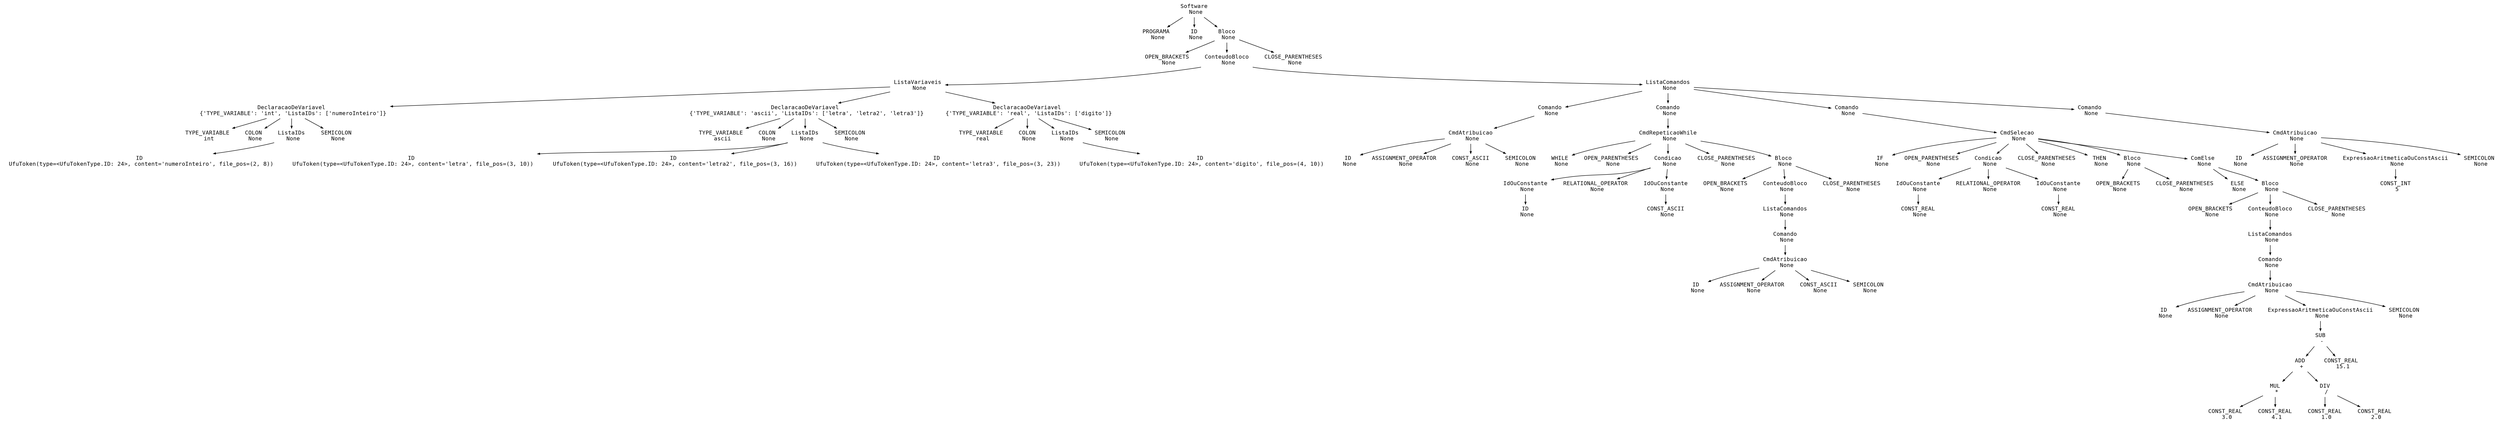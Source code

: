 digraph astgraph {
  node [shape=none, fontsize=12, fontname="Courier", height=.1];
  ranksep=.3;
  edge [arrowsize=.5]
node140164695233824 [label="Software
 None"]
node140164695233440 [label="PROGRAMA
 None"]
  node140164695233824 -> node140164695233440
node140164695233584 [label="ID
 None"]
  node140164695233824 -> node140164695233584
node140164699028688 [label="Bloco
 None"]
  node140164695233824 -> node140164699028688
node140164695233488 [label="OPEN_BRACKETS
 None"]
  node140164699028688 -> node140164695233488
node140164695602992 [label="ConteudoBloco
 None"]
  node140164699028688 -> node140164695602992
node140164695233728 [label="CLOSE_PARENTHESES
 None"]
  node140164699028688 -> node140164695233728
node140164695684144 [label="ListaVariaveis
 None"]
  node140164695602992 -> node140164695684144
node140164695251072 [label="ListaComandos
 None"]
  node140164695602992 -> node140164695251072
node140164695602800 [label="DeclaracaoDeVariavel
 {'TYPE_VARIABLE': 'int', 'ListaIDs': ['numeroInteiro']}"]
  node140164695684144 -> node140164695602800
node140164695683328 [label="DeclaracaoDeVariavel
 {'TYPE_VARIABLE': 'ascii', 'ListaIDs': ['letra', 'letra2', 'letra3']}"]
  node140164695684144 -> node140164695683328
node140164695250400 [label="DeclaracaoDeVariavel
 {'TYPE_VARIABLE': 'real', 'ListaIDs': ['digito']}"]
  node140164695684144 -> node140164695250400
node140164695251648 [label="Comando
 None"]
  node140164695251072 -> node140164695251648
node140164695251408 [label="Comando
 None"]
  node140164695251072 -> node140164695251408
node140164695734112 [label="Comando
 None"]
  node140164695251072 -> node140164695734112
node140164695234592 [label="Comando
 None"]
  node140164695251072 -> node140164695234592
node140164695683664 [label="TYPE_VARIABLE
 int"]
  node140164695602800 -> node140164695683664
node140164695684000 [label="COLON
 None"]
  node140164695602800 -> node140164695684000
node140164695605200 [label="ListaIDs
 None"]
  node140164695602800 -> node140164695605200
node140164695683424 [label="SEMICOLON
 None"]
  node140164695602800 -> node140164695683424
node140164695683376 [label="TYPE_VARIABLE
 ascii"]
  node140164695683328 -> node140164695683376
node140164695683520 [label="COLON
 None"]
  node140164695683328 -> node140164695683520
node140164695684192 [label="ListaIDs
 None"]
  node140164695683328 -> node140164695684192
node140164695683616 [label="SEMICOLON
 None"]
  node140164695683328 -> node140164695683616
node140164695252080 [label="TYPE_VARIABLE
 real"]
  node140164695250400 -> node140164695252080
node140164695252224 [label="COLON
 None"]
  node140164695250400 -> node140164695252224
node140164695239936 [label="ListaIDs
 None"]
  node140164695250400 -> node140164695239936
node140164695250736 [label="SEMICOLON
 None"]
  node140164695250400 -> node140164695250736
node140164695250976 [label="CmdAtribuicao
 None"]
  node140164695251648 -> node140164695250976
node140164695733728 [label="CmdRepeticaoWhile
 None"]
  node140164695251408 -> node140164695733728
node140164695232576 [label="CmdSelecao
 None"]
  node140164695734112 -> node140164695232576
node140164695234736 [label="CmdAtribuicao
 None"]
  node140164695234592 -> node140164695234736
node140164695602896 [label="ID
 UfuToken(type=<UfuTokenType.ID: 24>, content='numeroInteiro', file_pos=(2, 8))"]
  node140164695605200 -> node140164695602896
node140164695683760 [label="ID
 UfuToken(type=<UfuTokenType.ID: 24>, content='letra', file_pos=(3, 10))"]
  node140164695684192 -> node140164695683760
node140164695683232 [label="ID
 UfuToken(type=<UfuTokenType.ID: 24>, content='letra2', file_pos=(3, 16))"]
  node140164695684192 -> node140164695683232
node140164695683184 [label="ID
 UfuToken(type=<UfuTokenType.ID: 24>, content='letra3', file_pos=(3, 23))"]
  node140164695684192 -> node140164695683184
node140164695250304 [label="ID
 UfuToken(type=<UfuTokenType.ID: 24>, content='digito', file_pos=(4, 10))"]
  node140164695239936 -> node140164695250304
node140164695251168 [label="ID
 None"]
  node140164695250976 -> node140164695251168
node140164695251312 [label="ASSIGNMENT_OPERATOR
 None"]
  node140164695250976 -> node140164695251312
node140164695250832 [label="CONST_ASCII
 None"]
  node140164695250976 -> node140164695250832
node140164695250928 [label="SEMICOLON
 None"]
  node140164695250976 -> node140164695250928
node140164695733824 [label="WHILE
 None"]
  node140164695733728 -> node140164695733824
node140164695733920 [label="OPEN_PARENTHESES
 None"]
  node140164695733728 -> node140164695733920
node140164695732480 [label="Condicao
 None"]
  node140164695733728 -> node140164695732480
node140164695734016 [label="CLOSE_PARENTHESES
 None"]
  node140164695733728 -> node140164695734016
node140164695732672 [label="Bloco
 None"]
  node140164695733728 -> node140164695732672
node140164695232624 [label="IF
 None"]
  node140164695232576 -> node140164695232624
node140164695233056 [label="OPEN_PARENTHESES
 None"]
  node140164695232576 -> node140164695233056
node140164695734592 [label="Condicao
 None"]
  node140164695232576 -> node140164695734592
node140164695232768 [label="CLOSE_PARENTHESES
 None"]
  node140164695232576 -> node140164695232768
node140164695232864 [label="THEN
 None"]
  node140164695232576 -> node140164695232864
node140164695734784 [label="Bloco
 None"]
  node140164695232576 -> node140164695734784
node140164695234496 [label="ComElse
 None"]
  node140164695232576 -> node140164695234496
node140164695233200 [label="ID
 None"]
  node140164695234736 -> node140164695233200
node140164695234016 [label="ASSIGNMENT_OPERATOR
 None"]
  node140164695234736 -> node140164695234016
node140164695234688 [label="ExpressaoAritmeticaOuConstAscii
 None"]
  node140164695234736 -> node140164695234688
node140164695233296 [label="SEMICOLON
 None"]
  node140164695234736 -> node140164695233296
node140164695251696 [label="IdOuConstante
 None"]
  node140164695732480 -> node140164695251696
node140164695732576 [label="RELATIONAL_OPERATOR
 None"]
  node140164695732480 -> node140164695732576
node140164695732288 [label="IdOuConstante
 None"]
  node140164695732480 -> node140164695732288
node140164695733536 [label="OPEN_BRACKETS
 None"]
  node140164695732672 -> node140164695733536
node140164695732768 [label="ConteudoBloco
 None"]
  node140164695732672 -> node140164695732768
node140164695733584 [label="CLOSE_PARENTHESES
 None"]
  node140164695732672 -> node140164695733584
node140164695734208 [label="IdOuConstante
 None"]
  node140164695734592 -> node140164695734208
node140164695734688 [label="RELATIONAL_OPERATOR
 None"]
  node140164695734592 -> node140164695734688
node140164695734400 [label="IdOuConstante
 None"]
  node140164695734592 -> node140164695734400
node140164695734832 [label="OPEN_BRACKETS
 None"]
  node140164695734784 -> node140164695734832
node140164695734928 [label="CLOSE_PARENTHESES
 None"]
  node140164695734784 -> node140164695734928
node140164695232960 [label="ELSE
 None"]
  node140164695234496 -> node140164695232960
node140164695735072 [label="Bloco
 None"]
  node140164695234496 -> node140164695735072
node140164695233248 [label="CONST_INT
 5"]
  node140164695234688 -> node140164695233248
node140164695251744 [label="ID
 None"]
  node140164695251696 -> node140164695251744
node140164695732384 [label="CONST_ASCII
 None"]
  node140164695732288 -> node140164695732384
node140164695733440 [label="ListaComandos
 None"]
  node140164695732768 -> node140164695733440
node140164695734304 [label="CONST_REAL
 None"]
  node140164695734208 -> node140164695734304
node140164695734496 [label="CONST_REAL
 None"]
  node140164695734400 -> node140164695734496
node140164695234304 [label="OPEN_BRACKETS
 None"]
  node140164695735072 -> node140164695234304
node140164695735168 [label="ConteudoBloco
 None"]
  node140164695735072 -> node140164695735168
node140164695234352 [label="CLOSE_PARENTHESES
 None"]
  node140164695735072 -> node140164695234352
node140164695732816 [label="Comando
 None"]
  node140164695733440 -> node140164695732816
node140164695234784 [label="ListaComandos
 None"]
  node140164695735168 -> node140164695234784
node140164695733008 [label="CmdAtribuicao
 None"]
  node140164695732816 -> node140164695733008
node140164695735216 [label="Comando
 None"]
  node140164695234784 -> node140164695735216
node140164695733152 [label="ID
 None"]
  node140164695733008 -> node140164695733152
node140164695733248 [label="ASSIGNMENT_OPERATOR
 None"]
  node140164695733008 -> node140164695733248
node140164695732960 [label="CONST_ASCII
 None"]
  node140164695733008 -> node140164695732960
node140164695733344 [label="SEMICOLON
 None"]
  node140164695733008 -> node140164695733344
node140164695736224 [label="CmdAtribuicao
 None"]
  node140164695735216 -> node140164695736224
node140164695234976 [label="ID
 None"]
  node140164695736224 -> node140164695234976
node140164695235072 [label="ASSIGNMENT_OPERATOR
 None"]
  node140164695736224 -> node140164695235072
node140164695735360 [label="ExpressaoAritmeticaOuConstAscii
 None"]
  node140164695736224 -> node140164695735360
node140164695235168 [label="SEMICOLON
 None"]
  node140164695736224 -> node140164695235168
node140164695735456 [label="SUB
 -"]
  node140164695735360 -> node140164695735456
node140164695735792 [label="ADD
 +"]
  node140164695735456 -> node140164695735792
node140164695735504 [label="CONST_REAL
 15.1"]
  node140164695735456 -> node140164695735504
node140164695735984 [label="MUL
 *"]
  node140164695735792 -> node140164695735984
node140164695735600 [label="DIV
 /"]
  node140164695735792 -> node140164695735600
node140164695736080 [label="CONST_REAL
 3.0"]
  node140164695735984 -> node140164695736080
node140164695736272 [label="CONST_REAL
 4.1"]
  node140164695735984 -> node140164695736272
node140164695735696 [label="CONST_REAL
 1.0"]
  node140164695735600 -> node140164695735696
node140164695735888 [label="CONST_REAL
 2.0"]
  node140164695735600 -> node140164695735888
}